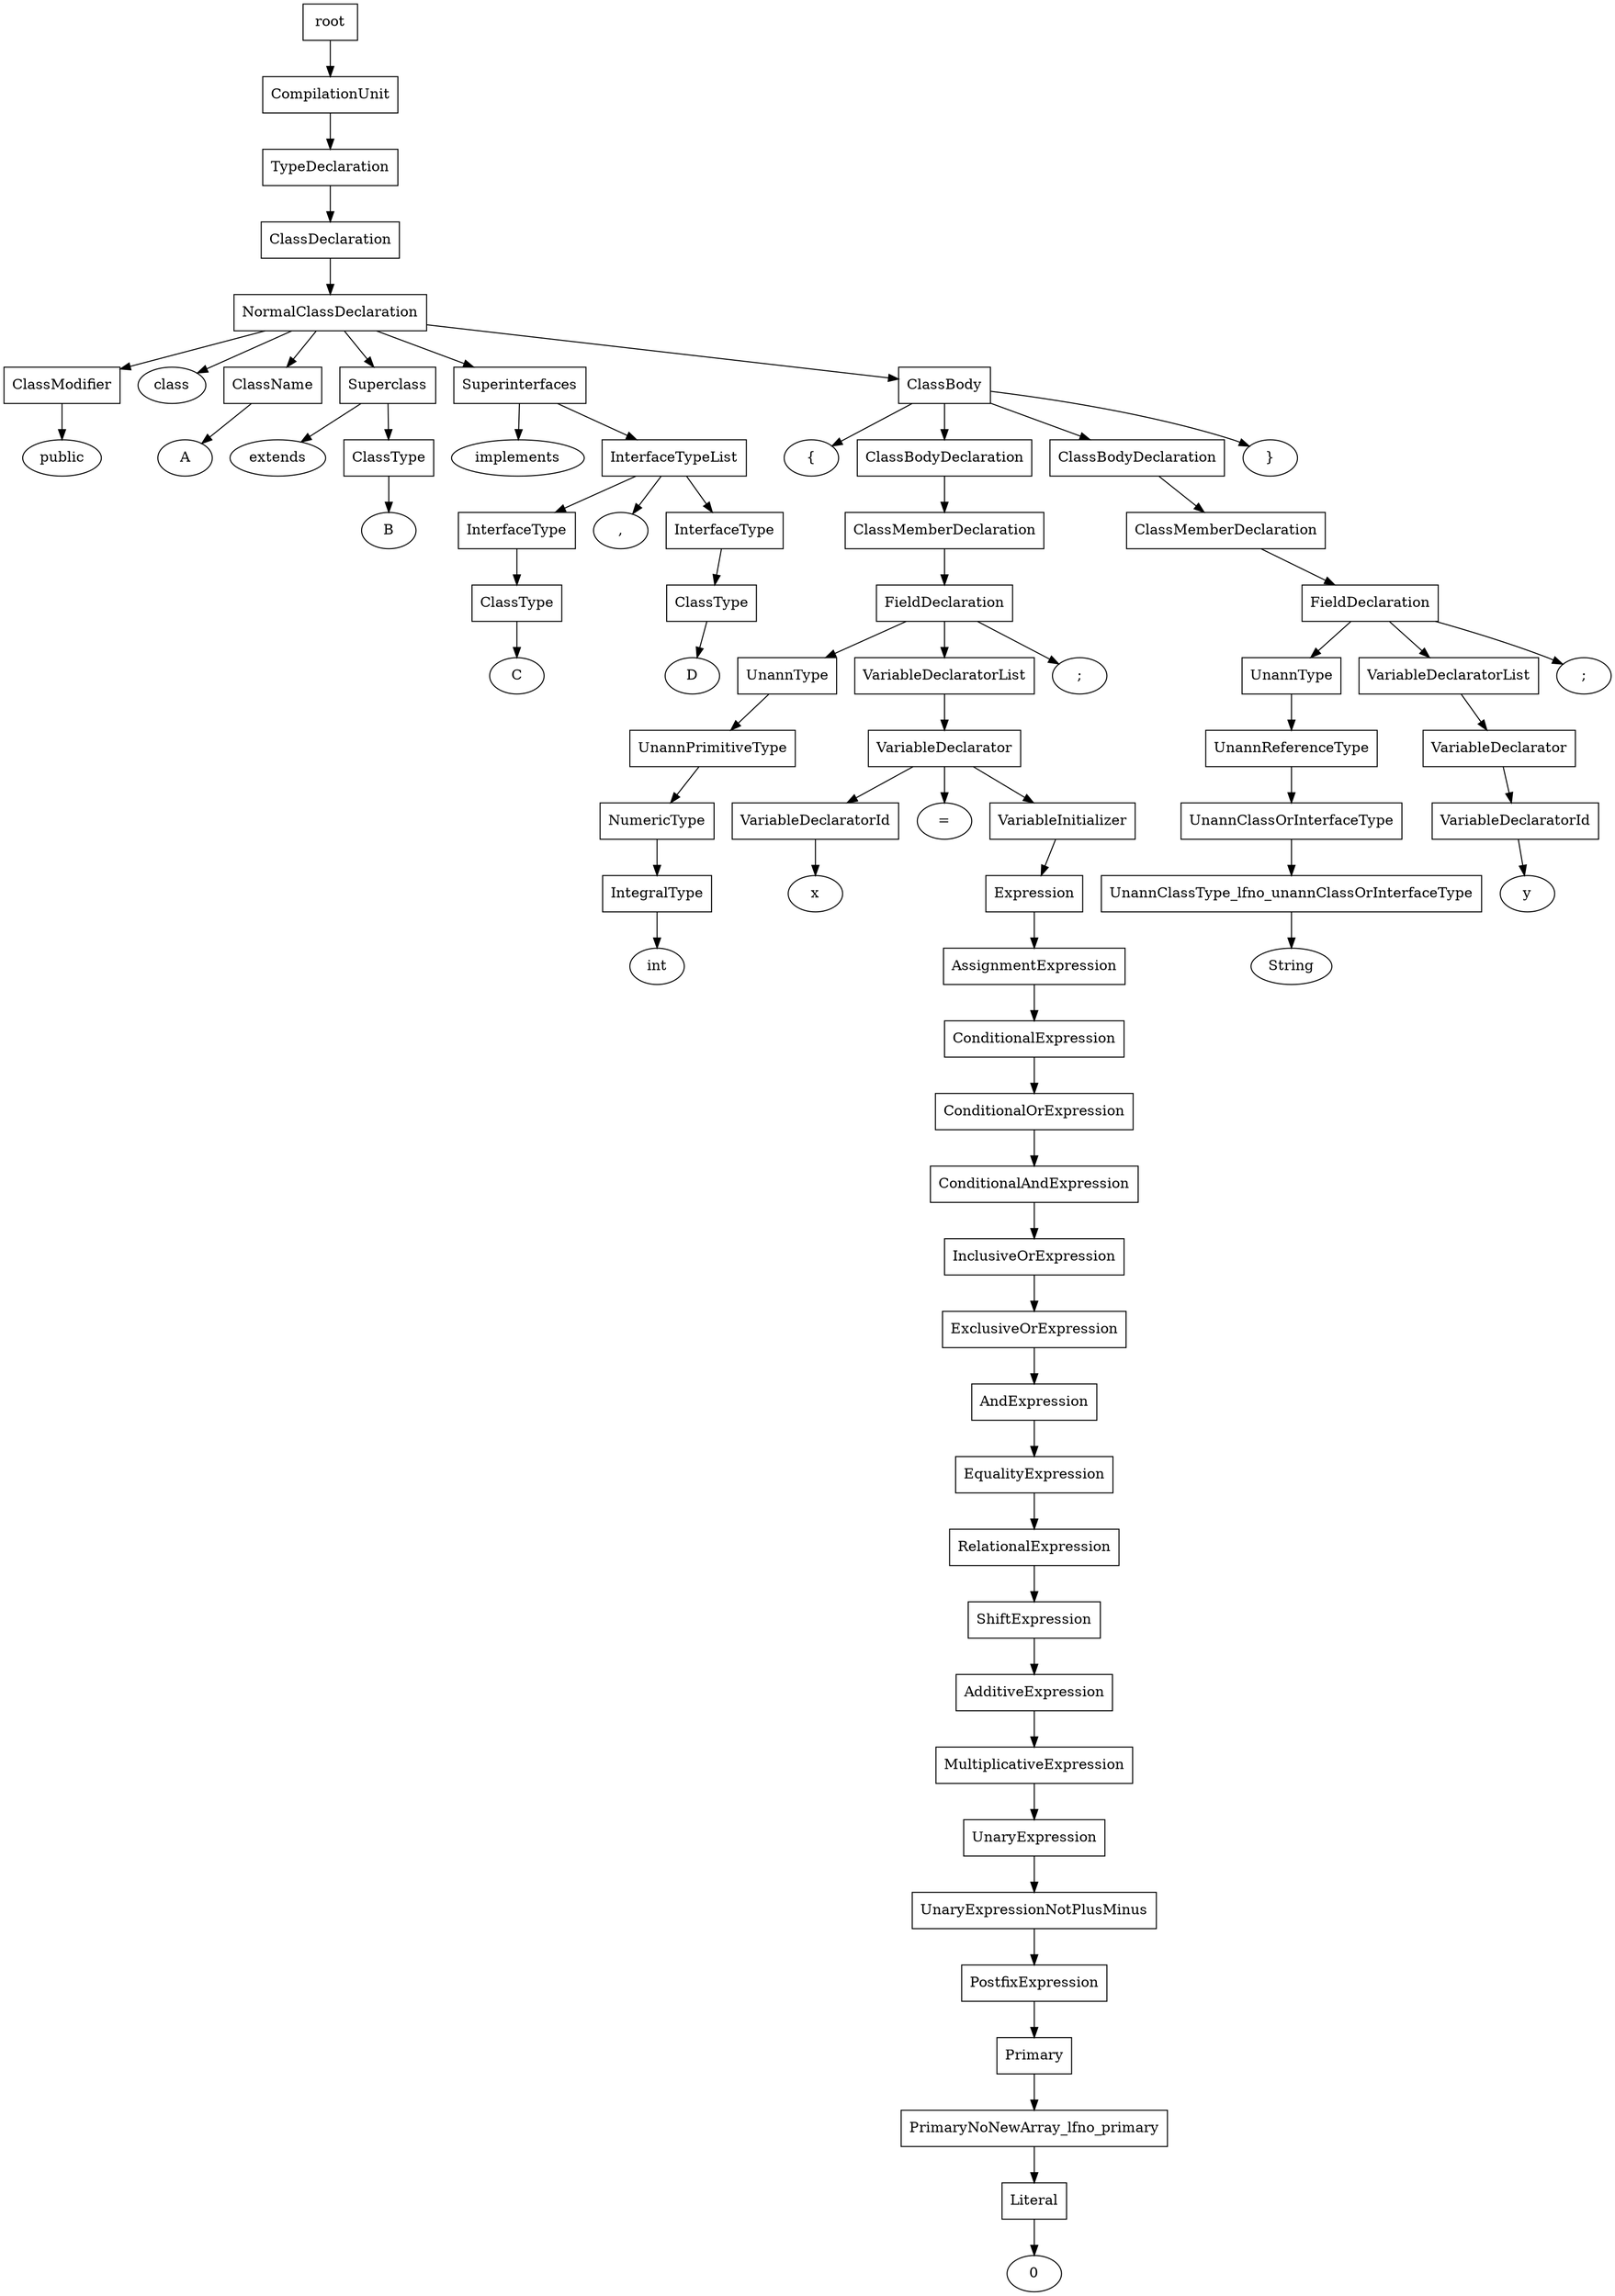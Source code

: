 digraph G {
	splines="TRUE";
	n_0 [label="root", shape="rectangle"]
	n_0 -> n_1
	n_1 [label="CompilationUnit", shape="rectangle"]
	n_1 -> n_2
	n_2 [label="TypeDeclaration", shape="rectangle"]
	n_2 -> n_3
	n_3 [label="ClassDeclaration", shape="rectangle"]
	n_3 -> n_4
	n_4 [label="NormalClassDeclaration", shape="rectangle"]
	n_4 -> n_5
	n_5 [label="ClassModifier", shape="rectangle"]
	n_5 -> n_11
	n_11 [label="public", shape="ellipse"]
	n_4 -> n_6
	n_6 [label="class", shape="ellipse"]
	n_4 -> n_7
	n_7 [label="ClassName", shape="rectangle"]
	n_7 -> n_12
	n_12 [label="A", shape="ellipse"]
	n_4 -> n_8
	n_8 [label="Superclass", shape="rectangle"]
	n_8 -> n_13
	n_13 [label="extends", shape="ellipse"]
	n_8 -> n_14
	n_14 [label="ClassType", shape="rectangle"]
	n_14 -> n_21
	n_21 [label="B", shape="ellipse"]
	n_4 -> n_9
	n_9 [label="Superinterfaces", shape="rectangle"]
	n_9 -> n_15
	n_15 [label="implements", shape="ellipse"]
	n_9 -> n_16
	n_16 [label="InterfaceTypeList", shape="rectangle"]
	n_16 -> n_22
	n_22 [label="InterfaceType", shape="rectangle"]
	n_22 -> n_27
	n_27 [label="ClassType", shape="rectangle"]
	n_27 -> n_31
	n_31 [label="C", shape="ellipse"]
	n_16 -> n_23
	n_23 [label=",", shape="ellipse"]
	n_16 -> n_24
	n_24 [label="InterfaceType", shape="rectangle"]
	n_24 -> n_28
	n_28 [label="ClassType", shape="rectangle"]
	n_28 -> n_32
	n_32 [label="D", shape="ellipse"]
	n_4 -> n_10
	n_10 [label="ClassBody", shape="rectangle"]
	n_10 -> n_17
	n_17 [label="{", shape="ellipse"]
	n_10 -> n_18
	n_18 [label="ClassBodyDeclaration", shape="rectangle"]
	n_18 -> n_25
	n_25 [label="ClassMemberDeclaration", shape="rectangle"]
	n_25 -> n_29
	n_29 [label="FieldDeclaration", shape="rectangle"]
	n_29 -> n_33
	n_33 [label="UnannType", shape="rectangle"]
	n_33 -> n_39
	n_39 [label="UnannPrimitiveType", shape="rectangle"]
	n_39 -> n_43
	n_43 [label="NumericType", shape="rectangle"]
	n_43 -> n_49
	n_49 [label="IntegralType", shape="rectangle"]
	n_49 -> n_54
	n_54 [label="int", shape="ellipse"]
	n_29 -> n_34
	n_34 [label="VariableDeclaratorList", shape="rectangle"]
	n_34 -> n_40
	n_40 [label="VariableDeclarator", shape="rectangle"]
	n_40 -> n_44
	n_44 [label="VariableDeclaratorId", shape="rectangle"]
	n_44 -> n_50
	n_50 [label="x", shape="ellipse"]
	n_40 -> n_45
	n_45 [label="=", shape="ellipse"]
	n_40 -> n_46
	n_46 [label="VariableInitializer", shape="rectangle"]
	n_46 -> n_51
	n_51 [label="Expression", shape="rectangle"]
	n_51 -> n_55
	n_55 [label="AssignmentExpression", shape="rectangle"]
	n_55 -> n_57
	n_57 [label="ConditionalExpression", shape="rectangle"]
	n_57 -> n_58
	n_58 [label="ConditionalOrExpression", shape="rectangle"]
	n_58 -> n_59
	n_59 [label="ConditionalAndExpression", shape="rectangle"]
	n_59 -> n_60
	n_60 [label="InclusiveOrExpression", shape="rectangle"]
	n_60 -> n_61
	n_61 [label="ExclusiveOrExpression", shape="rectangle"]
	n_61 -> n_62
	n_62 [label="AndExpression", shape="rectangle"]
	n_62 -> n_63
	n_63 [label="EqualityExpression", shape="rectangle"]
	n_63 -> n_64
	n_64 [label="RelationalExpression", shape="rectangle"]
	n_64 -> n_65
	n_65 [label="ShiftExpression", shape="rectangle"]
	n_65 -> n_66
	n_66 [label="AdditiveExpression", shape="rectangle"]
	n_66 -> n_67
	n_67 [label="MultiplicativeExpression", shape="rectangle"]
	n_67 -> n_68
	n_68 [label="UnaryExpression", shape="rectangle"]
	n_68 -> n_69
	n_69 [label="UnaryExpressionNotPlusMinus", shape="rectangle"]
	n_69 -> n_70
	n_70 [label="PostfixExpression", shape="rectangle"]
	n_70 -> n_71
	n_71 [label="Primary", shape="rectangle"]
	n_71 -> n_72
	n_72 [label="PrimaryNoNewArray_lfno_primary", shape="rectangle"]
	n_72 -> n_73
	n_73 [label="Literal", shape="rectangle"]
	n_73 -> n_74
	n_74 [label="0", shape="ellipse"]
	n_29 -> n_35
	n_35 [label=";", shape="ellipse"]
	n_10 -> n_19
	n_19 [label="ClassBodyDeclaration", shape="rectangle"]
	n_19 -> n_26
	n_26 [label="ClassMemberDeclaration", shape="rectangle"]
	n_26 -> n_30
	n_30 [label="FieldDeclaration", shape="rectangle"]
	n_30 -> n_36
	n_36 [label="UnannType", shape="rectangle"]
	n_36 -> n_41
	n_41 [label="UnannReferenceType", shape="rectangle"]
	n_41 -> n_47
	n_47 [label="UnannClassOrInterfaceType", shape="rectangle"]
	n_47 -> n_52
	n_52 [label="UnannClassType_lfno_unannClassOrInterfaceType", shape="rectangle"]
	n_52 -> n_56
	n_56 [label="String", shape="ellipse"]
	n_30 -> n_37
	n_37 [label="VariableDeclaratorList", shape="rectangle"]
	n_37 -> n_42
	n_42 [label="VariableDeclarator", shape="rectangle"]
	n_42 -> n_48
	n_48 [label="VariableDeclaratorId", shape="rectangle"]
	n_48 -> n_53
	n_53 [label="y", shape="ellipse"]
	n_30 -> n_38
	n_38 [label=";", shape="ellipse"]
	n_10 -> n_20
	n_20 [label="}", shape="ellipse"]
}